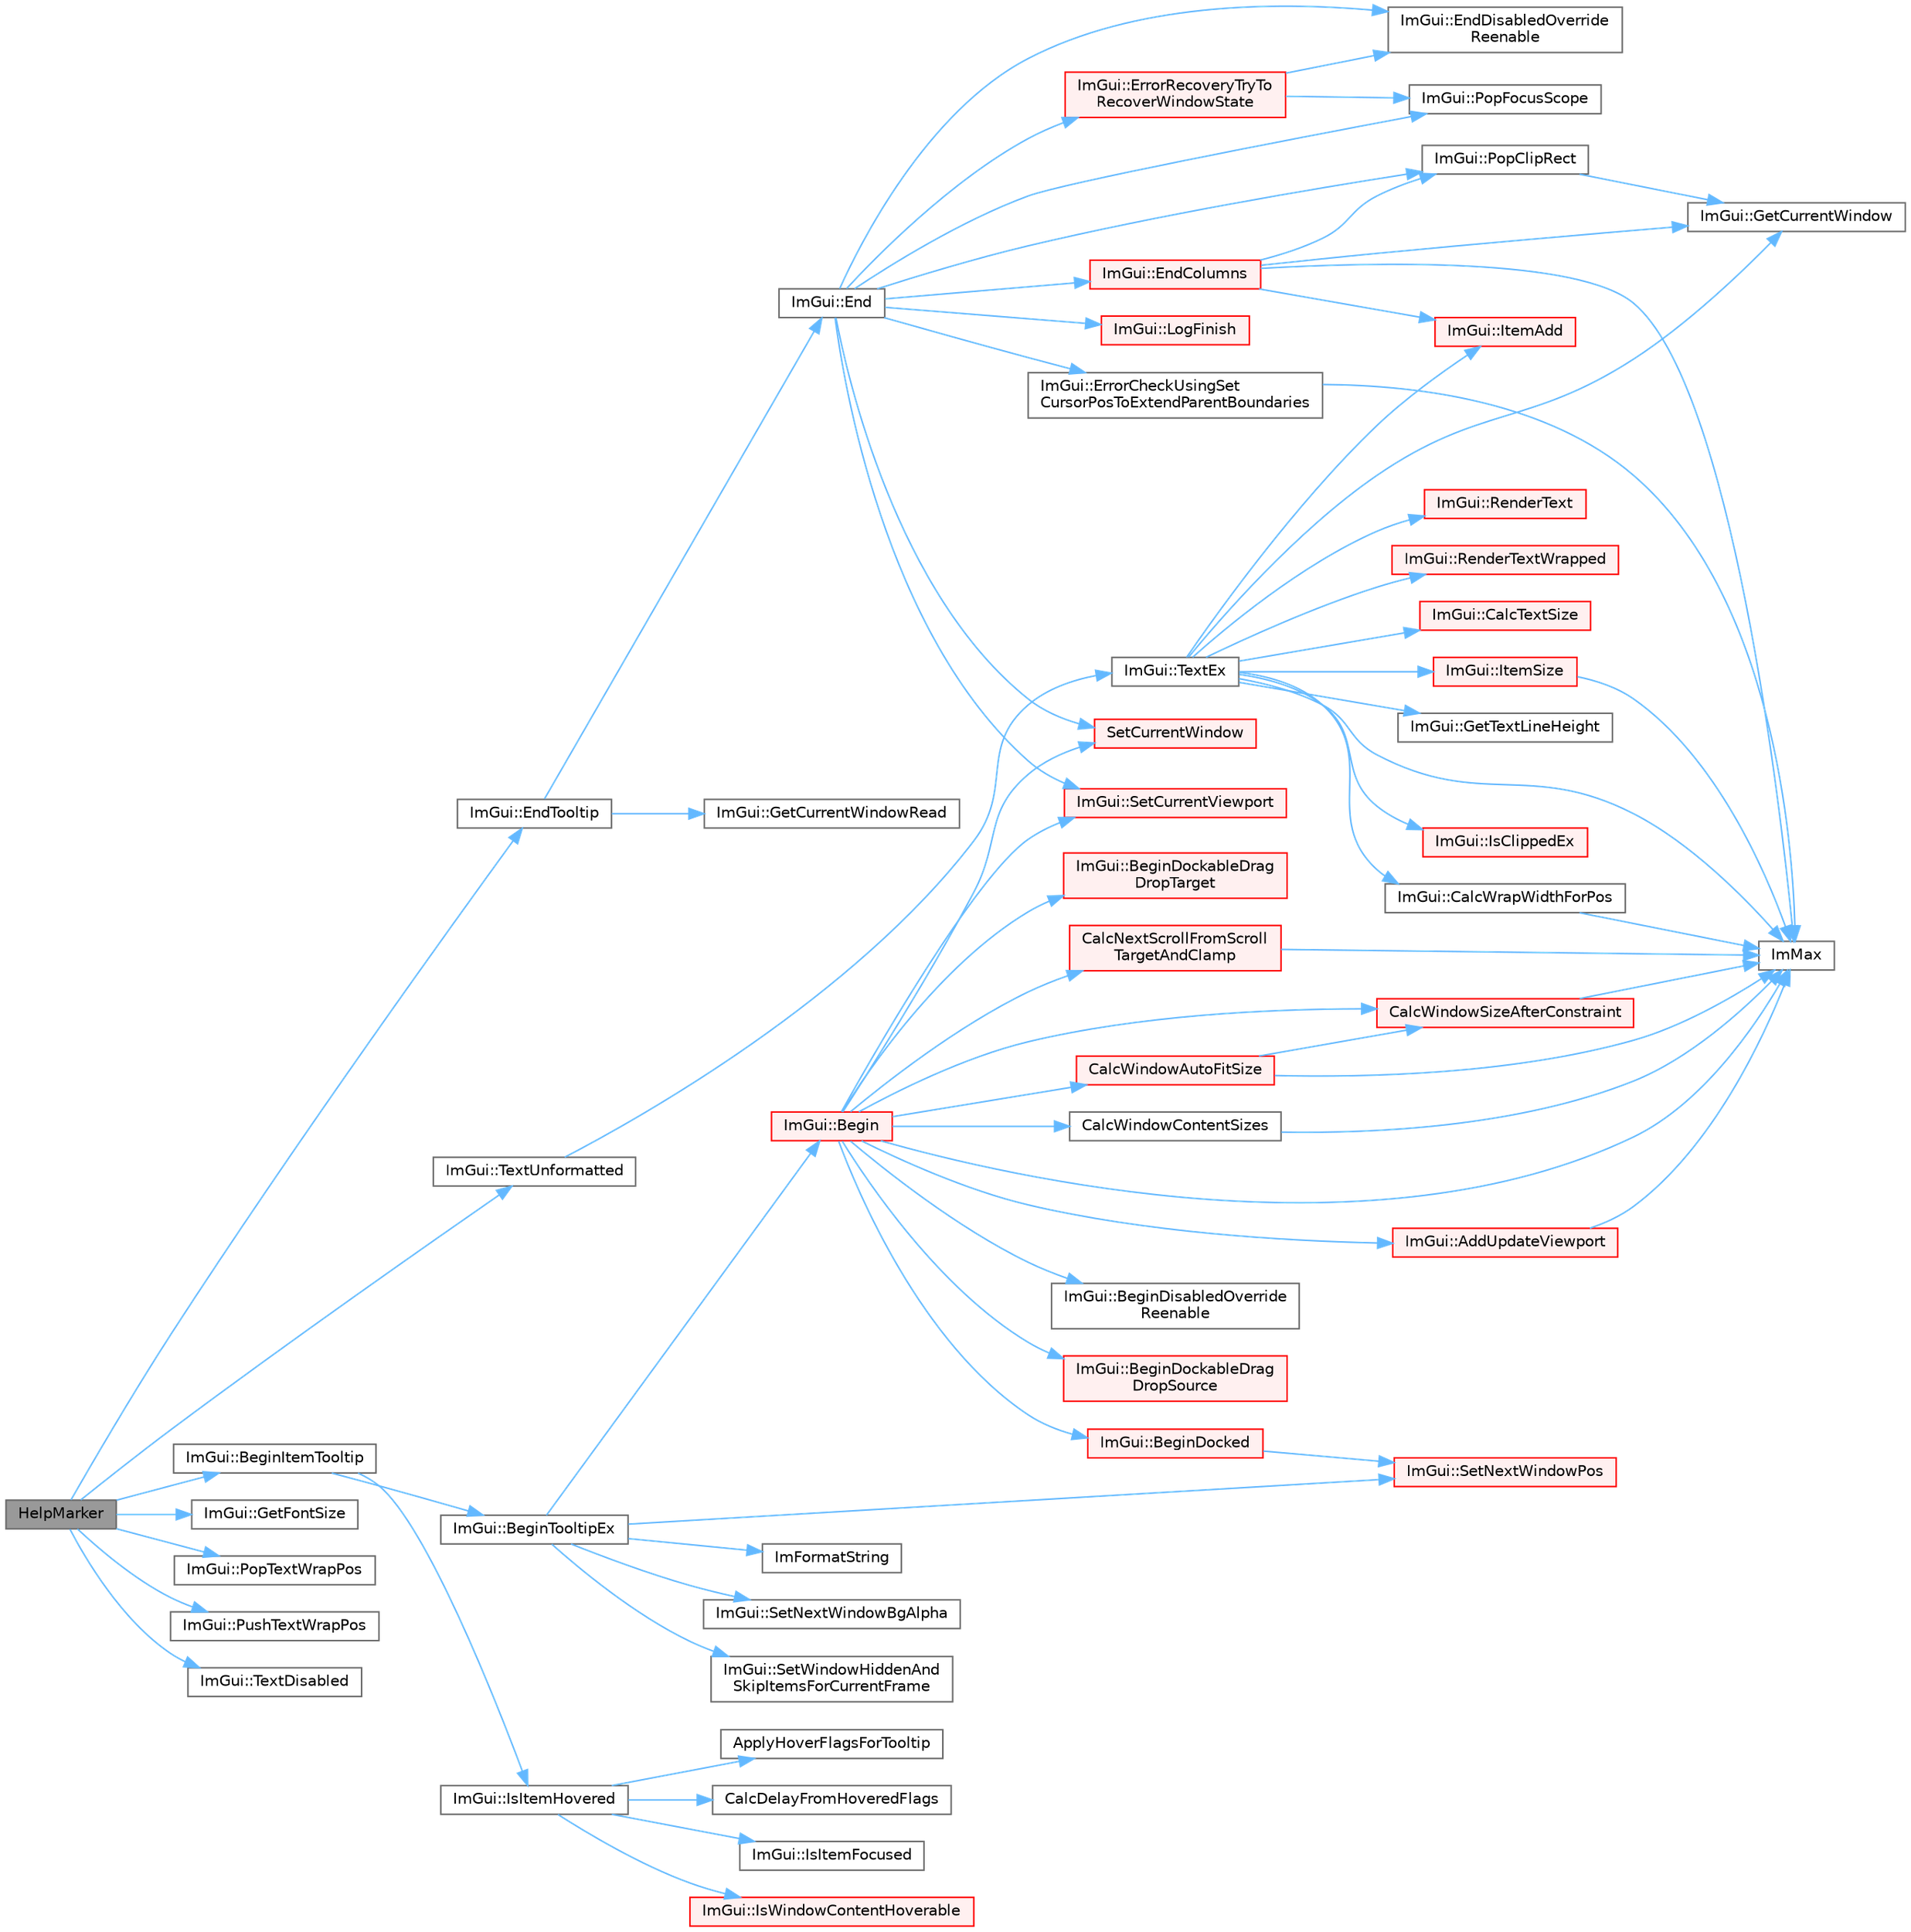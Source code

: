 digraph "HelpMarker"
{
 // LATEX_PDF_SIZE
  bgcolor="transparent";
  edge [fontname=Helvetica,fontsize=10,labelfontname=Helvetica,labelfontsize=10];
  node [fontname=Helvetica,fontsize=10,shape=box,height=0.2,width=0.4];
  rankdir="LR";
  Node1 [id="Node000001",label="HelpMarker",height=0.2,width=0.4,color="gray40", fillcolor="grey60", style="filled", fontcolor="black",tooltip=" "];
  Node1 -> Node2 [id="edge1_Node000001_Node000002",color="steelblue1",style="solid",tooltip=" "];
  Node2 [id="Node000002",label="ImGui::BeginItemTooltip",height=0.2,width=0.4,color="grey40", fillcolor="white", style="filled",URL="$namespace_im_gui.html#a0557ed1d3f89dcb5d25311bf3099ddf5",tooltip=" "];
  Node2 -> Node3 [id="edge2_Node000002_Node000003",color="steelblue1",style="solid",tooltip=" "];
  Node3 [id="Node000003",label="ImGui::BeginTooltipEx",height=0.2,width=0.4,color="grey40", fillcolor="white", style="filled",URL="$namespace_im_gui.html#a18b17a0b20c3f2a16068b84210cfded4",tooltip=" "];
  Node3 -> Node4 [id="edge3_Node000003_Node000004",color="steelblue1",style="solid",tooltip=" "];
  Node4 [id="Node000004",label="ImGui::Begin",height=0.2,width=0.4,color="red", fillcolor="#FFF0F0", style="filled",URL="$namespace_im_gui.html#a581e58db0bc930bafa4a5d23093a2b99",tooltip=" "];
  Node4 -> Node5 [id="edge4_Node000004_Node000005",color="steelblue1",style="solid",tooltip=" "];
  Node5 [id="Node000005",label="ImGui::AddUpdateViewport",height=0.2,width=0.4,color="red", fillcolor="#FFF0F0", style="filled",URL="$namespace_im_gui.html#ada58e5d3e2efc3cef60f213d771408d8",tooltip=" "];
  Node5 -> Node7 [id="edge5_Node000005_Node000007",color="steelblue1",style="solid",tooltip=" "];
  Node7 [id="Node000007",label="ImMax",height=0.2,width=0.4,color="grey40", fillcolor="white", style="filled",URL="$imgui__internal_8h.html#a7667efd95147d0422f140917c71a9226",tooltip=" "];
  Node4 -> Node21 [id="edge6_Node000004_Node000021",color="steelblue1",style="solid",tooltip=" "];
  Node21 [id="Node000021",label="ImGui::BeginDisabledOverride\lReenable",height=0.2,width=0.4,color="grey40", fillcolor="white", style="filled",URL="$namespace_im_gui.html#a26b36756e219b7129f894e1c2feb17a8",tooltip=" "];
  Node4 -> Node22 [id="edge7_Node000004_Node000022",color="steelblue1",style="solid",tooltip=" "];
  Node22 [id="Node000022",label="ImGui::BeginDockableDrag\lDropSource",height=0.2,width=0.4,color="red", fillcolor="#FFF0F0", style="filled",URL="$namespace_im_gui.html#a7a435b1565d4884e42a5ee5667f21a1f",tooltip=" "];
  Node4 -> Node370 [id="edge8_Node000004_Node000370",color="steelblue1",style="solid",tooltip=" "];
  Node370 [id="Node000370",label="ImGui::BeginDockableDrag\lDropTarget",height=0.2,width=0.4,color="red", fillcolor="#FFF0F0", style="filled",URL="$namespace_im_gui.html#a1725ff3becdb963b97c16d69d4c9f308",tooltip=" "];
  Node4 -> Node414 [id="edge9_Node000004_Node000414",color="steelblue1",style="solid",tooltip=" "];
  Node414 [id="Node000414",label="ImGui::BeginDocked",height=0.2,width=0.4,color="red", fillcolor="#FFF0F0", style="filled",URL="$namespace_im_gui.html#a627bb85e7c0ab597360f63719bfb1e55",tooltip=" "];
  Node414 -> Node254 [id="edge10_Node000414_Node000254",color="steelblue1",style="solid",tooltip=" "];
  Node254 [id="Node000254",label="ImGui::SetNextWindowPos",height=0.2,width=0.4,color="red", fillcolor="#FFF0F0", style="filled",URL="$namespace_im_gui.html#afbccd31113430670b5ab2bf0d6f509bf",tooltip=" "];
  Node4 -> Node262 [id="edge11_Node000004_Node000262",color="steelblue1",style="solid",tooltip=" "];
  Node262 [id="Node000262",label="CalcNextScrollFromScroll\lTargetAndClamp",height=0.2,width=0.4,color="red", fillcolor="#FFF0F0", style="filled",URL="$imgui_8cpp.html#a07abb80a54115cb5cf9da03351e29533",tooltip=" "];
  Node262 -> Node7 [id="edge12_Node000262_Node000007",color="steelblue1",style="solid",tooltip=" "];
  Node4 -> Node236 [id="edge13_Node000004_Node000236",color="steelblue1",style="solid",tooltip=" "];
  Node236 [id="Node000236",label="CalcWindowAutoFitSize",height=0.2,width=0.4,color="red", fillcolor="#FFF0F0", style="filled",URL="$imgui_8cpp.html#acbe6338daf87dc6ab636f02f1367eb41",tooltip=" "];
  Node236 -> Node239 [id="edge14_Node000236_Node000239",color="steelblue1",style="solid",tooltip=" "];
  Node239 [id="Node000239",label="CalcWindowSizeAfterConstraint",height=0.2,width=0.4,color="red", fillcolor="#FFF0F0", style="filled",URL="$imgui_8cpp.html#a0c4618a6985c33c4936f1d9f1c7b26b4",tooltip=" "];
  Node239 -> Node7 [id="edge15_Node000239_Node000007",color="steelblue1",style="solid",tooltip=" "];
  Node236 -> Node7 [id="edge16_Node000236_Node000007",color="steelblue1",style="solid",tooltip=" "];
  Node4 -> Node241 [id="edge17_Node000004_Node000241",color="steelblue1",style="solid",tooltip=" "];
  Node241 [id="Node000241",label="CalcWindowContentSizes",height=0.2,width=0.4,color="grey40", fillcolor="white", style="filled",URL="$imgui_8cpp.html#a6eddef51b4880a9f1dca88837f71fc6e",tooltip=" "];
  Node241 -> Node7 [id="edge18_Node000241_Node000007",color="steelblue1",style="solid",tooltip=" "];
  Node4 -> Node239 [id="edge19_Node000004_Node000239",color="steelblue1",style="solid",tooltip=" "];
  Node4 -> Node7 [id="edge20_Node000004_Node000007",color="steelblue1",style="solid",tooltip=" "];
  Node4 -> Node361 [id="edge21_Node000004_Node000361",color="steelblue1",style="solid",tooltip=" "];
  Node361 [id="Node000361",label="ImGui::SetCurrentViewport",height=0.2,width=0.4,color="red", fillcolor="#FFF0F0", style="filled",URL="$namespace_im_gui.html#a518a36249ab67227a13fd01a4236cbe1",tooltip=" "];
  Node4 -> Node363 [id="edge22_Node000004_Node000363",color="steelblue1",style="solid",tooltip=" "];
  Node363 [id="Node000363",label="SetCurrentWindow",height=0.2,width=0.4,color="red", fillcolor="#FFF0F0", style="filled",URL="$imgui_8cpp.html#a5c592415f88804e2f907477767d3dda1",tooltip=" "];
  Node3 -> Node68 [id="edge23_Node000003_Node000068",color="steelblue1",style="solid",tooltip=" "];
  Node68 [id="Node000068",label="ImFormatString",height=0.2,width=0.4,color="grey40", fillcolor="white", style="filled",URL="$imgui_8cpp.html#a75ccaf7d676b1f567ba888ae42ac3809",tooltip=" "];
  Node3 -> Node515 [id="edge24_Node000003_Node000515",color="steelblue1",style="solid",tooltip=" "];
  Node515 [id="Node000515",label="ImGui::SetNextWindowBgAlpha",height=0.2,width=0.4,color="grey40", fillcolor="white", style="filled",URL="$namespace_im_gui.html#a7de5a63cec4babe417f972403db6430c",tooltip=" "];
  Node3 -> Node254 [id="edge25_Node000003_Node000254",color="steelblue1",style="solid",tooltip=" "];
  Node3 -> Node26 [id="edge26_Node000003_Node000026",color="steelblue1",style="solid",tooltip=" "];
  Node26 [id="Node000026",label="ImGui::SetWindowHiddenAnd\lSkipItemsForCurrentFrame",height=0.2,width=0.4,color="grey40", fillcolor="white", style="filled",URL="$namespace_im_gui.html#a2a1dfd9dfa155f17d07c75f54130228b",tooltip=" "];
  Node2 -> Node70 [id="edge27_Node000002_Node000070",color="steelblue1",style="solid",tooltip=" "];
  Node70 [id="Node000070",label="ImGui::IsItemHovered",height=0.2,width=0.4,color="grey40", fillcolor="white", style="filled",URL="$namespace_im_gui.html#ac9a400eff3a9561d95e80486c52a660b",tooltip=" "];
  Node70 -> Node71 [id="edge28_Node000070_Node000071",color="steelblue1",style="solid",tooltip=" "];
  Node71 [id="Node000071",label="ApplyHoverFlagsForTooltip",height=0.2,width=0.4,color="grey40", fillcolor="white", style="filled",URL="$imgui_8cpp.html#a989cfbd85e6f3d725efd883c4275872e",tooltip=" "];
  Node70 -> Node72 [id="edge29_Node000070_Node000072",color="steelblue1",style="solid",tooltip=" "];
  Node72 [id="Node000072",label="CalcDelayFromHoveredFlags",height=0.2,width=0.4,color="grey40", fillcolor="white", style="filled",URL="$imgui_8cpp.html#a486a2f0ac6b8bc3c18f14d08b3c808d6",tooltip=" "];
  Node70 -> Node73 [id="edge30_Node000070_Node000073",color="steelblue1",style="solid",tooltip=" "];
  Node73 [id="Node000073",label="ImGui::IsItemFocused",height=0.2,width=0.4,color="grey40", fillcolor="white", style="filled",URL="$namespace_im_gui.html#add3290865a67327258c3a32b695adb28",tooltip=" "];
  Node70 -> Node74 [id="edge31_Node000070_Node000074",color="steelblue1",style="solid",tooltip=" "];
  Node74 [id="Node000074",label="ImGui::IsWindowContentHoverable",height=0.2,width=0.4,color="red", fillcolor="#FFF0F0", style="filled",URL="$namespace_im_gui.html#ab3095c274afa3c3d73e1d5cae190f469",tooltip=" "];
  Node1 -> Node81 [id="edge32_Node000001_Node000081",color="steelblue1",style="solid",tooltip=" "];
  Node81 [id="Node000081",label="ImGui::EndTooltip",height=0.2,width=0.4,color="grey40", fillcolor="white", style="filled",URL="$namespace_im_gui.html#ac8d75c160cfdf43d512f773ca133a1c6",tooltip=" "];
  Node81 -> Node82 [id="edge33_Node000081_Node000082",color="steelblue1",style="solid",tooltip=" "];
  Node82 [id="Node000082",label="ImGui::End",height=0.2,width=0.4,color="grey40", fillcolor="white", style="filled",URL="$namespace_im_gui.html#a5479d93794a004c67ceb6d13f37c8254",tooltip=" "];
  Node82 -> Node83 [id="edge34_Node000082_Node000083",color="steelblue1",style="solid",tooltip=" "];
  Node83 [id="Node000083",label="ImGui::EndColumns",height=0.2,width=0.4,color="red", fillcolor="#FFF0F0", style="filled",URL="$namespace_im_gui.html#af93bed3bce5475fe4d525d744f16aa20",tooltip=" "];
  Node83 -> Node85 [id="edge35_Node000083_Node000085",color="steelblue1",style="solid",tooltip=" "];
  Node85 [id="Node000085",label="ImGui::GetCurrentWindow",height=0.2,width=0.4,color="grey40", fillcolor="white", style="filled",URL="$namespace_im_gui.html#ac452417b5004ca16a814a72cff153526",tooltip=" "];
  Node83 -> Node7 [id="edge36_Node000083_Node000007",color="steelblue1",style="solid",tooltip=" "];
  Node83 -> Node108 [id="edge37_Node000083_Node000108",color="steelblue1",style="solid",tooltip=" "];
  Node108 [id="Node000108",label="ImGui::ItemAdd",height=0.2,width=0.4,color="red", fillcolor="#FFF0F0", style="filled",URL="$namespace_im_gui.html#a0c2ccafc8d403c02a6590ac21157b9ac",tooltip=" "];
  Node83 -> Node156 [id="edge38_Node000083_Node000156",color="steelblue1",style="solid",tooltip=" "];
  Node156 [id="Node000156",label="ImGui::PopClipRect",height=0.2,width=0.4,color="grey40", fillcolor="white", style="filled",URL="$namespace_im_gui.html#aef1c8a6e5a3c70cb10d03d2a2a66dfd8",tooltip=" "];
  Node156 -> Node85 [id="edge39_Node000156_Node000085",color="steelblue1",style="solid",tooltip=" "];
  Node82 -> Node163 [id="edge40_Node000082_Node000163",color="steelblue1",style="solid",tooltip=" "];
  Node163 [id="Node000163",label="ImGui::EndDisabledOverride\lReenable",height=0.2,width=0.4,color="grey40", fillcolor="white", style="filled",URL="$namespace_im_gui.html#a336225979f3fe3fd9ceba657123f9084",tooltip=" "];
  Node82 -> Node164 [id="edge41_Node000082_Node000164",color="steelblue1",style="solid",tooltip=" "];
  Node164 [id="Node000164",label="ImGui::ErrorCheckUsingSet\lCursorPosToExtendParentBoundaries",height=0.2,width=0.4,color="grey40", fillcolor="white", style="filled",URL="$namespace_im_gui.html#ad5832500c14abd9e76e376b82701385b",tooltip=" "];
  Node164 -> Node7 [id="edge42_Node000164_Node000007",color="steelblue1",style="solid",tooltip=" "];
  Node82 -> Node165 [id="edge43_Node000082_Node000165",color="steelblue1",style="solid",tooltip=" "];
  Node165 [id="Node000165",label="ImGui::ErrorRecoveryTryTo\lRecoverWindowState",height=0.2,width=0.4,color="red", fillcolor="#FFF0F0", style="filled",URL="$namespace_im_gui.html#a9e02d2905347634105ecc057a0824e1a",tooltip=" "];
  Node165 -> Node163 [id="edge44_Node000165_Node000163",color="steelblue1",style="solid",tooltip=" "];
  Node165 -> Node201 [id="edge45_Node000165_Node000201",color="steelblue1",style="solid",tooltip=" "];
  Node201 [id="Node000201",label="ImGui::PopFocusScope",height=0.2,width=0.4,color="grey40", fillcolor="white", style="filled",URL="$namespace_im_gui.html#a660bc1ff7f6d971fc4b4236e87409b38",tooltip=" "];
  Node82 -> Node358 [id="edge46_Node000082_Node000358",color="steelblue1",style="solid",tooltip=" "];
  Node358 [id="Node000358",label="ImGui::LogFinish",height=0.2,width=0.4,color="red", fillcolor="#FFF0F0", style="filled",URL="$namespace_im_gui.html#a2ebcd048d1ca025fb972e1c2e920e3f3",tooltip=" "];
  Node82 -> Node156 [id="edge47_Node000082_Node000156",color="steelblue1",style="solid",tooltip=" "];
  Node82 -> Node201 [id="edge48_Node000082_Node000201",color="steelblue1",style="solid",tooltip=" "];
  Node82 -> Node361 [id="edge49_Node000082_Node000361",color="steelblue1",style="solid",tooltip=" "];
  Node82 -> Node363 [id="edge50_Node000082_Node000363",color="steelblue1",style="solid",tooltip=" "];
  Node81 -> Node100 [id="edge51_Node000081_Node000100",color="steelblue1",style="solid",tooltip=" "];
  Node100 [id="Node000100",label="ImGui::GetCurrentWindowRead",height=0.2,width=0.4,color="grey40", fillcolor="white", style="filled",URL="$namespace_im_gui.html#a055af7d6b7b4ae977a9c3c25a98e0d2f",tooltip=" "];
  Node1 -> Node516 [id="edge52_Node000001_Node000516",color="steelblue1",style="solid",tooltip=" "];
  Node516 [id="Node000516",label="ImGui::GetFontSize",height=0.2,width=0.4,color="grey40", fillcolor="white", style="filled",URL="$namespace_im_gui.html#ac592ae8e0aa4a1a06502ec7872bc8da8",tooltip=" "];
  Node1 -> Node517 [id="edge53_Node000001_Node000517",color="steelblue1",style="solid",tooltip=" "];
  Node517 [id="Node000517",label="ImGui::PopTextWrapPos",height=0.2,width=0.4,color="grey40", fillcolor="white", style="filled",URL="$namespace_im_gui.html#a08000421b9cc13757430efe54178ae0f",tooltip=" "];
  Node1 -> Node518 [id="edge54_Node000001_Node000518",color="steelblue1",style="solid",tooltip=" "];
  Node518 [id="Node000518",label="ImGui::PushTextWrapPos",height=0.2,width=0.4,color="grey40", fillcolor="white", style="filled",URL="$namespace_im_gui.html#a72ba065ae9819aaed3af68c113d2758b",tooltip=" "];
  Node1 -> Node519 [id="edge55_Node000001_Node000519",color="steelblue1",style="solid",tooltip=" "];
  Node519 [id="Node000519",label="ImGui::TextDisabled",height=0.2,width=0.4,color="grey40", fillcolor="white", style="filled",URL="$namespace_im_gui.html#aa96bf14c5fa288e106820aeb4ba7fcb6",tooltip=" "];
  Node1 -> Node520 [id="edge56_Node000001_Node000520",color="steelblue1",style="solid",tooltip=" "];
  Node520 [id="Node000520",label="ImGui::TextUnformatted",height=0.2,width=0.4,color="grey40", fillcolor="white", style="filled",URL="$namespace_im_gui.html#a96a5f42789ecc419b2ae8af7b2acc28e",tooltip=" "];
  Node520 -> Node521 [id="edge57_Node000520_Node000521",color="steelblue1",style="solid",tooltip=" "];
  Node521 [id="Node000521",label="ImGui::TextEx",height=0.2,width=0.4,color="grey40", fillcolor="white", style="filled",URL="$namespace_im_gui.html#aae6420fec03511fd478d9108f31e6b5f",tooltip=" "];
  Node521 -> Node138 [id="edge58_Node000521_Node000138",color="steelblue1",style="solid",tooltip=" "];
  Node138 [id="Node000138",label="ImGui::CalcTextSize",height=0.2,width=0.4,color="red", fillcolor="#FFF0F0", style="filled",URL="$namespace_im_gui.html#a848b9db6cc4a186751c0ecebcaadc33b",tooltip=" "];
  Node521 -> Node522 [id="edge59_Node000521_Node000522",color="steelblue1",style="solid",tooltip=" "];
  Node522 [id="Node000522",label="ImGui::CalcWrapWidthForPos",height=0.2,width=0.4,color="grey40", fillcolor="white", style="filled",URL="$namespace_im_gui.html#a66416151e58c34cd02973976de66e0e9",tooltip=" "];
  Node522 -> Node7 [id="edge60_Node000522_Node000007",color="steelblue1",style="solid",tooltip=" "];
  Node521 -> Node85 [id="edge61_Node000521_Node000085",color="steelblue1",style="solid",tooltip=" "];
  Node521 -> Node523 [id="edge62_Node000521_Node000523",color="steelblue1",style="solid",tooltip=" "];
  Node523 [id="Node000523",label="ImGui::GetTextLineHeight",height=0.2,width=0.4,color="grey40", fillcolor="white", style="filled",URL="$namespace_im_gui.html#aaba5637199d31ea23d4d143b30a44aff",tooltip=" "];
  Node521 -> Node7 [id="edge63_Node000521_Node000007",color="steelblue1",style="solid",tooltip=" "];
  Node521 -> Node524 [id="edge64_Node000521_Node000524",color="steelblue1",style="solid",tooltip=" "];
  Node524 [id="Node000524",label="ImGui::IsClippedEx",height=0.2,width=0.4,color="red", fillcolor="#FFF0F0", style="filled",URL="$namespace_im_gui.html#a7c21c85f5c95aa4ce6c2bd28bb980d44",tooltip=" "];
  Node521 -> Node108 [id="edge65_Node000521_Node000108",color="steelblue1",style="solid",tooltip=" "];
  Node521 -> Node169 [id="edge66_Node000521_Node000169",color="steelblue1",style="solid",tooltip=" "];
  Node169 [id="Node000169",label="ImGui::ItemSize",height=0.2,width=0.4,color="red", fillcolor="#FFF0F0", style="filled",URL="$namespace_im_gui.html#a4b5818a652d943ea54e0cec9fb3943d7",tooltip=" "];
  Node169 -> Node7 [id="edge67_Node000169_Node000007",color="steelblue1",style="solid",tooltip=" "];
  Node521 -> Node268 [id="edge68_Node000521_Node000268",color="steelblue1",style="solid",tooltip=" "];
  Node268 [id="Node000268",label="ImGui::RenderText",height=0.2,width=0.4,color="red", fillcolor="#FFF0F0", style="filled",URL="$namespace_im_gui.html#a9971ce57f2a288ac3a12df886c5550d1",tooltip=" "];
  Node521 -> Node525 [id="edge69_Node000521_Node000525",color="steelblue1",style="solid",tooltip=" "];
  Node525 [id="Node000525",label="ImGui::RenderTextWrapped",height=0.2,width=0.4,color="red", fillcolor="#FFF0F0", style="filled",URL="$namespace_im_gui.html#aa483b40f6899e1b289b4bf6c2673d1d2",tooltip=" "];
}
